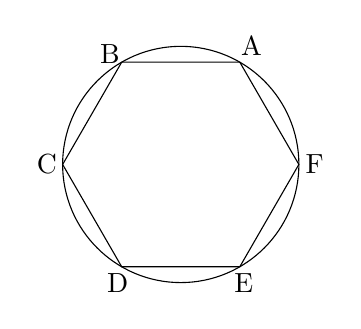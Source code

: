 \begin{tikzpicture}
%	\foreach \i in {5,...,8}
%		\node[regular polygon, regular polygon sides =\i, draw] at (\i, 0) {\i};

\newcommand\numSides{6};

	\node [name=hex, regular polygon, regular polygon sides = \numSides, minimum size=3cm, draw] at (0,0) {};
	\path foreach \X in {1,...,\numSides} {(hex.corner \X) coordinate (corner \X)};
	\path foreach \X in {1,...,\numSides} {(hex.side \X) coordinate (side \X)};

%	\draw (hex.corner 1) to (hex.corner 3);
%	\draw (hex.corner 1) to (hex.corner 4);
%	\draw (hex.corner 1) to (hex.corner 5);
	

\node at (0.9,1.5) {A};
\node at (-0.9,1.4) {B};
\node at (-1.7,0) {C};
\node at (-0.8,-1.5) {D};
\node at (0.8,-1.5) {E};
\node at (1.7,0) {F};


%\draw (-1.45,0.087) arc (59.999:-60:0.1);
%\draw (-0.777,-1.236) arc (139.989:0:0.1);
%\draw (0.606,-1.266) arc (160.007:40:0.1);
%\draw (1.45,-0.087) arc (-120.001:-240:0.1);
%\draw (0.777,1.236) arc (-40.011:-180:0.1);
%\draw (-0.6,1.3) arc (0:-140:0.1);

\draw  (hex) circle (1.5);
\end{tikzpicture}